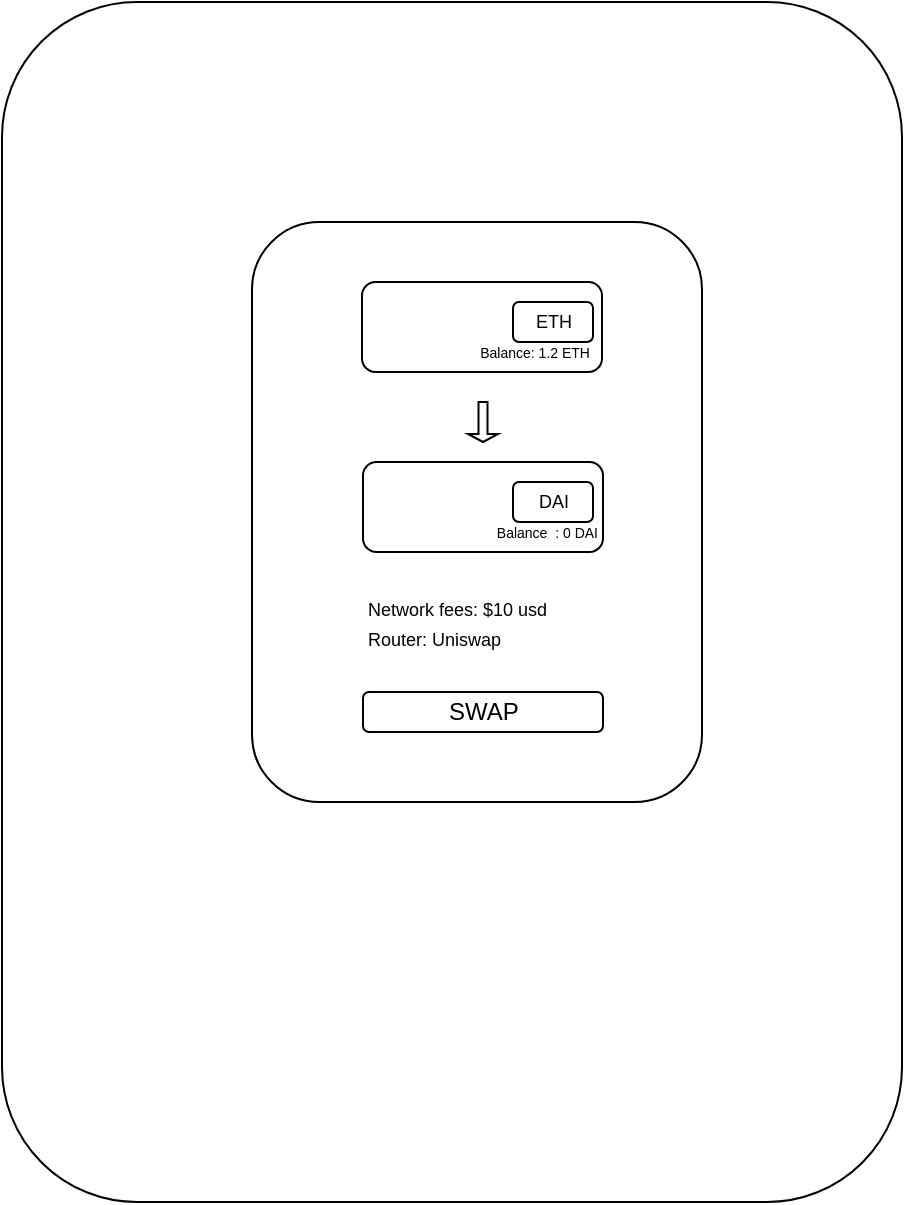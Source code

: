 <mxfile version="20.1.4" type="github">
  <diagram id="u382wKbesl5rsP1lg2Kf" name="Page-1">
    <mxGraphModel dx="1019" dy="566" grid="1" gridSize="10" guides="1" tooltips="1" connect="1" arrows="1" fold="1" page="1" pageScale="1" pageWidth="850" pageHeight="1100" math="0" shadow="0">
      <root>
        <mxCell id="0" />
        <mxCell id="1" parent="0" />
        <mxCell id="9PHBoO7Fbgc54-1Qmo_K-2" value="" style="rounded=1;whiteSpace=wrap;html=1;" vertex="1" parent="1">
          <mxGeometry x="200" y="280" width="450" height="600" as="geometry" />
        </mxCell>
        <mxCell id="9PHBoO7Fbgc54-1Qmo_K-3" value="" style="rounded=1;whiteSpace=wrap;html=1;" vertex="1" parent="1">
          <mxGeometry x="325" y="390" width="225" height="290" as="geometry" />
        </mxCell>
        <mxCell id="9PHBoO7Fbgc54-1Qmo_K-4" value="" style="rounded=1;whiteSpace=wrap;html=1;" vertex="1" parent="1">
          <mxGeometry x="380" y="420" width="120" height="45" as="geometry" />
        </mxCell>
        <mxCell id="9PHBoO7Fbgc54-1Qmo_K-6" value="" style="rounded=1;whiteSpace=wrap;html=1;" vertex="1" parent="1">
          <mxGeometry x="380.5" y="510" width="120" height="45" as="geometry" />
        </mxCell>
        <mxCell id="9PHBoO7Fbgc54-1Qmo_K-7" value="SWAP" style="rounded=1;whiteSpace=wrap;html=1;" vertex="1" parent="1">
          <mxGeometry x="380.5" y="625" width="120" height="20" as="geometry" />
        </mxCell>
        <mxCell id="9PHBoO7Fbgc54-1Qmo_K-8" value="&lt;font style=&quot;font-size: 9px;&quot;&gt;Network fees: $10 usd&lt;br&gt;Router: Uniswap&lt;br&gt;&lt;/font&gt;" style="text;html=1;strokeColor=none;fillColor=none;align=left;verticalAlign=middle;whiteSpace=wrap;rounded=0;" vertex="1" parent="1">
          <mxGeometry x="380.5" y="565" width="120" height="50" as="geometry" />
        </mxCell>
        <mxCell id="9PHBoO7Fbgc54-1Qmo_K-13" value="" style="shape=singleArrow;direction=south;whiteSpace=wrap;html=1;fontSize=9;" vertex="1" parent="1">
          <mxGeometry x="433" y="480" width="15" height="20" as="geometry" />
        </mxCell>
        <mxCell id="9PHBoO7Fbgc54-1Qmo_K-14" value="ETH" style="rounded=1;whiteSpace=wrap;html=1;fontSize=9;" vertex="1" parent="1">
          <mxGeometry x="455.5" y="430" width="40" height="20" as="geometry" />
        </mxCell>
        <mxCell id="9PHBoO7Fbgc54-1Qmo_K-15" value="DAI" style="rounded=1;whiteSpace=wrap;html=1;fontSize=9;" vertex="1" parent="1">
          <mxGeometry x="455.5" y="520" width="40" height="20" as="geometry" />
        </mxCell>
        <mxCell id="9PHBoO7Fbgc54-1Qmo_K-17" value="&lt;div align=&quot;right&quot;&gt;&lt;font style=&quot;font-size: 7px;&quot;&gt;Balance: 1.2 ETH&lt;/font&gt;&lt;/div&gt;" style="text;html=1;strokeColor=none;fillColor=none;align=right;verticalAlign=middle;whiteSpace=wrap;rounded=0;fontSize=9;" vertex="1" parent="1">
          <mxGeometry x="405.5" y="440" width="90" height="30" as="geometry" />
        </mxCell>
        <mxCell id="9PHBoO7Fbgc54-1Qmo_K-18" value="&lt;div align=&quot;right&quot;&gt;&lt;font style=&quot;font-size: 7px;&quot;&gt;Balance&amp;nbsp; : 0 DAI&lt;br&gt;&lt;/font&gt;&lt;/div&gt;" style="text;html=1;strokeColor=none;fillColor=none;align=right;verticalAlign=middle;whiteSpace=wrap;rounded=0;fontSize=9;" vertex="1" parent="1">
          <mxGeometry x="410" y="530" width="90" height="30" as="geometry" />
        </mxCell>
      </root>
    </mxGraphModel>
  </diagram>
</mxfile>
